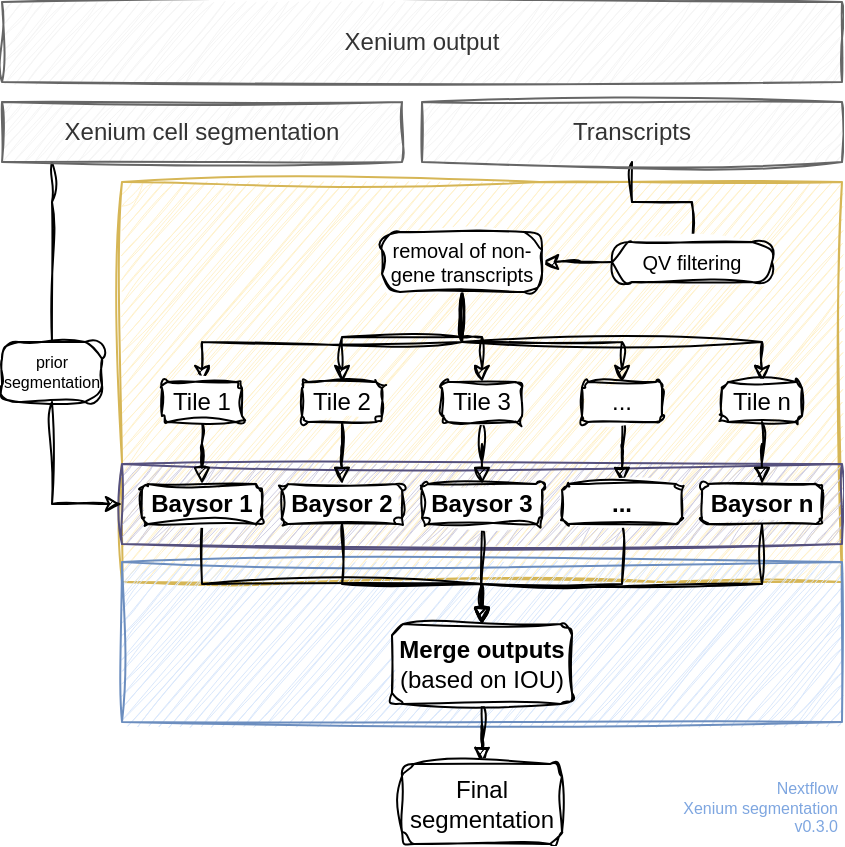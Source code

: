 <mxfile version="24.6.1" type="device">
  <diagram name="Page-1" id="-zUpsUhSJyDodgZTCfEM">
    <mxGraphModel dx="1026" dy="688" grid="1" gridSize="10" guides="1" tooltips="1" connect="1" arrows="1" fold="1" page="1" pageScale="1" pageWidth="850" pageHeight="1100" math="0" shadow="0">
      <root>
        <mxCell id="0" />
        <mxCell id="1" parent="0" />
        <mxCell id="ApHshu2CtFQwiqSKJf33-71" value="" style="verticalLabelPosition=bottom;verticalAlign=top;html=1;shape=mxgraph.basic.polygon;polyCoords=[[0,0],[0.58,0],[1,0],[1,1],[0.75,1],[0.25,1],[0,1],[0,0.7]];polyline=0;fillColor=#fff2cc;strokeColor=#d6b656;sketch=1;curveFitting=1;jiggle=2;" parent="1" vertex="1">
          <mxGeometry x="90" y="130" width="360" height="200" as="geometry" />
        </mxCell>
        <mxCell id="ApHshu2CtFQwiqSKJf33-69" value="" style="rounded=0;whiteSpace=wrap;html=1;fillColor=#dae8fc;strokeColor=#6c8ebf;sketch=1;curveFitting=1;jiggle=2;" parent="1" vertex="1">
          <mxGeometry x="90" y="320" width="360" height="80" as="geometry" />
        </mxCell>
        <mxCell id="ApHshu2CtFQwiqSKJf33-45" value="" style="rounded=0;whiteSpace=wrap;html=1;fillColor=#d0cee2;strokeColor=#56517e;glass=0;shadow=0;sketch=1;curveFitting=1;jiggle=2;" parent="1" vertex="1">
          <mxGeometry x="90" y="271" width="360" height="40" as="geometry" />
        </mxCell>
        <mxCell id="ApHshu2CtFQwiqSKJf33-1" value="Xenium output" style="rounded=0;whiteSpace=wrap;html=1;fillColor=#f5f5f5;fontColor=#333333;strokeColor=#666666;sketch=1;curveFitting=1;jiggle=2;" parent="1" vertex="1">
          <mxGeometry x="30" y="40" width="420" height="40" as="geometry" />
        </mxCell>
        <mxCell id="ApHshu2CtFQwiqSKJf33-24" style="edgeStyle=orthogonalEdgeStyle;rounded=0;orthogonalLoop=1;jettySize=auto;html=1;entryX=0.5;entryY=0;entryDx=0;entryDy=0;endArrow=none;endFill=0;sketch=1;curveFitting=1;jiggle=2;" parent="1" source="ApHshu2CtFQwiqSKJf33-3" target="ApHshu2CtFQwiqSKJf33-13" edge="1">
          <mxGeometry relative="1" as="geometry" />
        </mxCell>
        <mxCell id="ApHshu2CtFQwiqSKJf33-3" value="Transcripts" style="rounded=0;whiteSpace=wrap;html=1;fillColor=#f5f5f5;fontColor=#333333;strokeColor=#666666;sketch=1;curveFitting=1;jiggle=2;" parent="1" vertex="1">
          <mxGeometry x="240" y="90" width="210" height="30" as="geometry" />
        </mxCell>
        <mxCell id="ApHshu2CtFQwiqSKJf33-43" style="edgeStyle=orthogonalEdgeStyle;rounded=0;orthogonalLoop=1;jettySize=auto;html=1;endArrow=none;endFill=0;sketch=1;curveFitting=1;jiggle=2;" parent="1" source="nKfHGIvUM6tHOu13Bus4-1" target="ApHshu2CtFQwiqSKJf33-42" edge="1">
          <mxGeometry relative="1" as="geometry">
            <mxPoint x="55" y="140" as="sourcePoint" />
            <Array as="points">
              <mxPoint x="55" y="140" />
              <mxPoint x="55" y="140" />
            </Array>
          </mxGeometry>
        </mxCell>
        <mxCell id="nKfHGIvUM6tHOu13Bus4-2" style="edgeStyle=orthogonalEdgeStyle;rounded=0;sketch=1;hachureGap=4;jiggle=2;curveFitting=1;orthogonalLoop=1;jettySize=auto;html=1;fontFamily=Architects Daughter;fontSource=https%3A%2F%2Ffonts.googleapis.com%2Fcss%3Ffamily%3DArchitects%2BDaughter;" edge="1" parent="1" source="ApHshu2CtFQwiqSKJf33-13" target="ApHshu2CtFQwiqSKJf33-14">
          <mxGeometry relative="1" as="geometry" />
        </mxCell>
        <mxCell id="ApHshu2CtFQwiqSKJf33-13" value="QV filtering" style="rounded=1;whiteSpace=wrap;html=1;arcSize=50;fontSize=10;sketch=1;curveFitting=1;jiggle=2;" parent="1" vertex="1">
          <mxGeometry x="335" y="160" width="80" height="20" as="geometry" />
        </mxCell>
        <mxCell id="nKfHGIvUM6tHOu13Bus4-3" style="edgeStyle=orthogonalEdgeStyle;rounded=0;sketch=1;hachureGap=4;jiggle=2;curveFitting=1;orthogonalLoop=1;jettySize=auto;html=1;fontFamily=Architects Daughter;fontSource=https%3A%2F%2Ffonts.googleapis.com%2Fcss%3Ffamily%3DArchitects%2BDaughter;" edge="1" parent="1" source="ApHshu2CtFQwiqSKJf33-14" target="ApHshu2CtFQwiqSKJf33-26">
          <mxGeometry relative="1" as="geometry">
            <Array as="points">
              <mxPoint x="260" y="210" />
              <mxPoint x="130" y="210" />
            </Array>
          </mxGeometry>
        </mxCell>
        <mxCell id="nKfHGIvUM6tHOu13Bus4-4" style="edgeStyle=orthogonalEdgeStyle;rounded=0;sketch=1;hachureGap=4;jiggle=2;curveFitting=1;orthogonalLoop=1;jettySize=auto;html=1;fontFamily=Architects Daughter;fontSource=https%3A%2F%2Ffonts.googleapis.com%2Fcss%3Ffamily%3DArchitects%2BDaughter;" edge="1" parent="1" source="ApHshu2CtFQwiqSKJf33-14" target="ApHshu2CtFQwiqSKJf33-27">
          <mxGeometry relative="1" as="geometry" />
        </mxCell>
        <mxCell id="nKfHGIvUM6tHOu13Bus4-5" style="edgeStyle=orthogonalEdgeStyle;rounded=0;sketch=1;hachureGap=4;jiggle=2;curveFitting=1;orthogonalLoop=1;jettySize=auto;html=1;fontFamily=Architects Daughter;fontSource=https%3A%2F%2Ffonts.googleapis.com%2Fcss%3Ffamily%3DArchitects%2BDaughter;" edge="1" parent="1" source="ApHshu2CtFQwiqSKJf33-14" target="ApHshu2CtFQwiqSKJf33-28">
          <mxGeometry relative="1" as="geometry" />
        </mxCell>
        <mxCell id="nKfHGIvUM6tHOu13Bus4-6" style="edgeStyle=orthogonalEdgeStyle;rounded=0;sketch=1;hachureGap=4;jiggle=2;curveFitting=1;orthogonalLoop=1;jettySize=auto;html=1;fontFamily=Architects Daughter;fontSource=https%3A%2F%2Ffonts.googleapis.com%2Fcss%3Ffamily%3DArchitects%2BDaughter;" edge="1" parent="1" source="ApHshu2CtFQwiqSKJf33-14" target="ApHshu2CtFQwiqSKJf33-29">
          <mxGeometry relative="1" as="geometry">
            <Array as="points">
              <mxPoint x="260" y="210" />
              <mxPoint x="340" y="210" />
            </Array>
          </mxGeometry>
        </mxCell>
        <mxCell id="nKfHGIvUM6tHOu13Bus4-7" style="edgeStyle=orthogonalEdgeStyle;rounded=0;sketch=1;hachureGap=4;jiggle=2;curveFitting=1;orthogonalLoop=1;jettySize=auto;html=1;fontFamily=Architects Daughter;fontSource=https%3A%2F%2Ffonts.googleapis.com%2Fcss%3Ffamily%3DArchitects%2BDaughter;" edge="1" parent="1" source="ApHshu2CtFQwiqSKJf33-14" target="ApHshu2CtFQwiqSKJf33-30">
          <mxGeometry relative="1" as="geometry">
            <Array as="points">
              <mxPoint x="260" y="210" />
              <mxPoint x="410" y="210" />
            </Array>
          </mxGeometry>
        </mxCell>
        <mxCell id="ApHshu2CtFQwiqSKJf33-14" value="removal of non-gene transcripts" style="rounded=1;whiteSpace=wrap;html=1;arcSize=30;fontSize=10;sketch=1;curveFitting=1;jiggle=2;" parent="1" vertex="1">
          <mxGeometry x="220" y="155" width="80" height="30" as="geometry" />
        </mxCell>
        <mxCell id="ApHshu2CtFQwiqSKJf33-46" style="edgeStyle=orthogonalEdgeStyle;rounded=0;orthogonalLoop=1;jettySize=auto;html=1;entryX=0.5;entryY=0;entryDx=0;entryDy=0;endArrow=block;endFill=1;sketch=1;curveFitting=1;jiggle=2;" parent="1" source="ApHshu2CtFQwiqSKJf33-26" target="ApHshu2CtFQwiqSKJf33-36" edge="1">
          <mxGeometry relative="1" as="geometry" />
        </mxCell>
        <mxCell id="ApHshu2CtFQwiqSKJf33-26" value="Tile 1" style="rounded=1;whiteSpace=wrap;html=1;sketch=1;curveFitting=1;jiggle=2;" parent="1" vertex="1">
          <mxGeometry x="110" y="230" width="40" height="20" as="geometry" />
        </mxCell>
        <mxCell id="ApHshu2CtFQwiqSKJf33-47" style="edgeStyle=orthogonalEdgeStyle;rounded=0;orthogonalLoop=1;jettySize=auto;html=1;entryX=0.5;entryY=0;entryDx=0;entryDy=0;endArrow=block;endFill=1;sketch=1;curveFitting=1;jiggle=2;" parent="1" source="ApHshu2CtFQwiqSKJf33-27" target="ApHshu2CtFQwiqSKJf33-37" edge="1">
          <mxGeometry relative="1" as="geometry" />
        </mxCell>
        <mxCell id="ApHshu2CtFQwiqSKJf33-27" value="Tile 2" style="rounded=1;whiteSpace=wrap;html=1;sketch=1;curveFitting=1;jiggle=2;" parent="1" vertex="1">
          <mxGeometry x="180" y="230" width="40" height="20" as="geometry" />
        </mxCell>
        <mxCell id="ApHshu2CtFQwiqSKJf33-48" style="edgeStyle=orthogonalEdgeStyle;rounded=0;orthogonalLoop=1;jettySize=auto;html=1;entryX=0.5;entryY=0;entryDx=0;entryDy=0;endArrow=block;endFill=1;sketch=1;curveFitting=1;jiggle=2;" parent="1" source="ApHshu2CtFQwiqSKJf33-28" target="ApHshu2CtFQwiqSKJf33-38" edge="1">
          <mxGeometry relative="1" as="geometry" />
        </mxCell>
        <mxCell id="ApHshu2CtFQwiqSKJf33-28" value="Tile 3" style="rounded=1;whiteSpace=wrap;html=1;sketch=1;curveFitting=1;jiggle=2;" parent="1" vertex="1">
          <mxGeometry x="250" y="230" width="40" height="20" as="geometry" />
        </mxCell>
        <mxCell id="ApHshu2CtFQwiqSKJf33-49" style="edgeStyle=orthogonalEdgeStyle;rounded=0;orthogonalLoop=1;jettySize=auto;html=1;entryX=0.5;entryY=0;entryDx=0;entryDy=0;endArrow=block;endFill=1;sketch=1;curveFitting=1;jiggle=2;" parent="1" source="ApHshu2CtFQwiqSKJf33-29" target="ApHshu2CtFQwiqSKJf33-39" edge="1">
          <mxGeometry relative="1" as="geometry" />
        </mxCell>
        <mxCell id="ApHshu2CtFQwiqSKJf33-29" value="..." style="rounded=1;whiteSpace=wrap;html=1;sketch=1;curveFitting=1;jiggle=2;" parent="1" vertex="1">
          <mxGeometry x="320" y="230" width="40" height="20" as="geometry" />
        </mxCell>
        <mxCell id="ApHshu2CtFQwiqSKJf33-50" style="edgeStyle=orthogonalEdgeStyle;rounded=0;orthogonalLoop=1;jettySize=auto;html=1;entryX=0.5;entryY=0;entryDx=0;entryDy=0;endArrow=block;endFill=1;sketch=1;curveFitting=1;jiggle=2;" parent="1" source="ApHshu2CtFQwiqSKJf33-30" target="ApHshu2CtFQwiqSKJf33-40" edge="1">
          <mxGeometry relative="1" as="geometry" />
        </mxCell>
        <mxCell id="ApHshu2CtFQwiqSKJf33-30" value="Tile n" style="rounded=1;whiteSpace=wrap;html=1;sketch=1;curveFitting=1;jiggle=2;" parent="1" vertex="1">
          <mxGeometry x="390" y="230" width="40" height="20" as="geometry" />
        </mxCell>
        <mxCell id="ApHshu2CtFQwiqSKJf33-54" style="edgeStyle=orthogonalEdgeStyle;rounded=0;orthogonalLoop=1;jettySize=auto;html=1;entryX=0.5;entryY=0;entryDx=0;entryDy=0;endArrow=block;endFill=1;sketch=1;curveFitting=1;jiggle=2;" parent="1" source="ApHshu2CtFQwiqSKJf33-36" target="ApHshu2CtFQwiqSKJf33-51" edge="1">
          <mxGeometry relative="1" as="geometry">
            <Array as="points">
              <mxPoint x="130" y="331" />
              <mxPoint x="270" y="331" />
            </Array>
          </mxGeometry>
        </mxCell>
        <mxCell id="ApHshu2CtFQwiqSKJf33-36" value="Baysor 1" style="rounded=1;whiteSpace=wrap;html=1;fontStyle=1;sketch=1;curveFitting=1;jiggle=2;" parent="1" vertex="1">
          <mxGeometry x="100" y="281" width="60" height="20" as="geometry" />
        </mxCell>
        <mxCell id="ApHshu2CtFQwiqSKJf33-55" style="edgeStyle=orthogonalEdgeStyle;rounded=0;orthogonalLoop=1;jettySize=auto;html=1;entryX=0.5;entryY=0;entryDx=0;entryDy=0;endArrow=block;endFill=1;sketch=1;curveFitting=1;jiggle=2;" parent="1" source="ApHshu2CtFQwiqSKJf33-37" target="ApHshu2CtFQwiqSKJf33-51" edge="1">
          <mxGeometry relative="1" as="geometry">
            <Array as="points">
              <mxPoint x="200" y="331" />
              <mxPoint x="270" y="331" />
            </Array>
          </mxGeometry>
        </mxCell>
        <mxCell id="ApHshu2CtFQwiqSKJf33-37" value="Baysor 2" style="rounded=1;whiteSpace=wrap;html=1;fontStyle=1;sketch=1;curveFitting=1;jiggle=2;" parent="1" vertex="1">
          <mxGeometry x="170" y="281" width="60" height="20" as="geometry" />
        </mxCell>
        <mxCell id="ApHshu2CtFQwiqSKJf33-56" style="edgeStyle=orthogonalEdgeStyle;rounded=0;orthogonalLoop=1;jettySize=auto;html=1;entryX=0.5;entryY=0;entryDx=0;entryDy=0;endArrow=block;endFill=1;sketch=1;curveFitting=1;jiggle=2;" parent="1" source="ApHshu2CtFQwiqSKJf33-38" target="ApHshu2CtFQwiqSKJf33-51" edge="1">
          <mxGeometry relative="1" as="geometry">
            <Array as="points">
              <mxPoint x="270" y="341" />
              <mxPoint x="270" y="341" />
            </Array>
          </mxGeometry>
        </mxCell>
        <mxCell id="ApHshu2CtFQwiqSKJf33-38" value="Baysor 3" style="rounded=1;whiteSpace=wrap;html=1;fontStyle=1;sketch=1;curveFitting=1;jiggle=2;" parent="1" vertex="1">
          <mxGeometry x="240" y="281" width="60" height="20" as="geometry" />
        </mxCell>
        <mxCell id="ApHshu2CtFQwiqSKJf33-57" style="edgeStyle=orthogonalEdgeStyle;rounded=0;orthogonalLoop=1;jettySize=auto;html=1;entryX=0.5;entryY=0;entryDx=0;entryDy=0;endArrow=block;endFill=1;sketch=1;curveFitting=1;jiggle=2;" parent="1" source="ApHshu2CtFQwiqSKJf33-39" target="ApHshu2CtFQwiqSKJf33-51" edge="1">
          <mxGeometry relative="1" as="geometry">
            <Array as="points">
              <mxPoint x="340" y="331" />
              <mxPoint x="270" y="331" />
            </Array>
          </mxGeometry>
        </mxCell>
        <mxCell id="ApHshu2CtFQwiqSKJf33-39" value="..." style="rounded=1;whiteSpace=wrap;html=1;fontStyle=1;sketch=1;curveFitting=1;jiggle=2;" parent="1" vertex="1">
          <mxGeometry x="310" y="281" width="60" height="20" as="geometry" />
        </mxCell>
        <mxCell id="ApHshu2CtFQwiqSKJf33-58" style="edgeStyle=orthogonalEdgeStyle;rounded=0;orthogonalLoop=1;jettySize=auto;html=1;entryX=0.5;entryY=0;entryDx=0;entryDy=0;endArrow=block;endFill=1;sketch=1;curveFitting=1;jiggle=2;" parent="1" source="ApHshu2CtFQwiqSKJf33-40" target="ApHshu2CtFQwiqSKJf33-51" edge="1">
          <mxGeometry relative="1" as="geometry">
            <Array as="points">
              <mxPoint x="410" y="331" />
              <mxPoint x="270" y="331" />
            </Array>
          </mxGeometry>
        </mxCell>
        <mxCell id="ApHshu2CtFQwiqSKJf33-40" value="Baysor n" style="rounded=1;whiteSpace=wrap;html=1;fontStyle=1;sketch=1;curveFitting=1;jiggle=2;" parent="1" vertex="1">
          <mxGeometry x="380" y="281" width="60" height="20" as="geometry" />
        </mxCell>
        <mxCell id="ApHshu2CtFQwiqSKJf33-70" style="edgeStyle=orthogonalEdgeStyle;rounded=0;orthogonalLoop=1;jettySize=auto;html=1;entryX=0;entryY=0.5;entryDx=0;entryDy=0;sketch=1;curveFitting=1;jiggle=2;" parent="1" source="ApHshu2CtFQwiqSKJf33-42" target="ApHshu2CtFQwiqSKJf33-45" edge="1">
          <mxGeometry relative="1" as="geometry">
            <Array as="points">
              <mxPoint x="55" y="291" />
            </Array>
          </mxGeometry>
        </mxCell>
        <mxCell id="ApHshu2CtFQwiqSKJf33-42" value="prior segmentation" style="rounded=1;whiteSpace=wrap;html=1;arcSize=28;fontSize=8;sketch=1;curveFitting=1;jiggle=2;" parent="1" vertex="1">
          <mxGeometry x="30" y="210" width="50" height="30" as="geometry" />
        </mxCell>
        <mxCell id="ApHshu2CtFQwiqSKJf33-60" style="edgeStyle=orthogonalEdgeStyle;rounded=0;orthogonalLoop=1;jettySize=auto;html=1;endArrow=block;endFill=1;sketch=1;curveFitting=1;jiggle=2;" parent="1" source="ApHshu2CtFQwiqSKJf33-51" target="ApHshu2CtFQwiqSKJf33-59" edge="1">
          <mxGeometry relative="1" as="geometry" />
        </mxCell>
        <mxCell id="ApHshu2CtFQwiqSKJf33-51" value="&lt;b&gt;Merge outputs &lt;/b&gt;(based on IOU)" style="rounded=1;whiteSpace=wrap;html=1;arcSize=14;sketch=1;curveFitting=1;jiggle=2;" parent="1" vertex="1">
          <mxGeometry x="225" y="351" width="90" height="40" as="geometry" />
        </mxCell>
        <mxCell id="ApHshu2CtFQwiqSKJf33-59" value="Final segmentation" style="rounded=1;whiteSpace=wrap;html=1;sketch=1;curveFitting=1;jiggle=2;" parent="1" vertex="1">
          <mxGeometry x="230" y="421" width="80" height="40" as="geometry" />
        </mxCell>
        <mxCell id="ApHshu2CtFQwiqSKJf33-76" value="&lt;br style=&quot;font-size: 8px;&quot;&gt;Nextflow&lt;br&gt;Xenium segmentation&lt;br style=&quot;font-size: 8px;&quot;&gt;v0.3.0" style="rounded=0;whiteSpace=wrap;html=1;align=right;verticalAlign=bottom;fillColor=none;strokeColor=none;fontSize=8;fontColor=#7EA6E0;sketch=1;curveFitting=1;jiggle=2;" parent="1" vertex="1">
          <mxGeometry x="330" y="421" width="120" height="39" as="geometry" />
        </mxCell>
        <mxCell id="nKfHGIvUM6tHOu13Bus4-1" value="Xenium cell segmentation" style="rounded=0;whiteSpace=wrap;html=1;fillColor=#f5f5f5;fontColor=#333333;strokeColor=#666666;sketch=1;curveFitting=1;jiggle=2;" vertex="1" parent="1">
          <mxGeometry x="30" y="90" width="200" height="30" as="geometry" />
        </mxCell>
      </root>
    </mxGraphModel>
  </diagram>
</mxfile>
